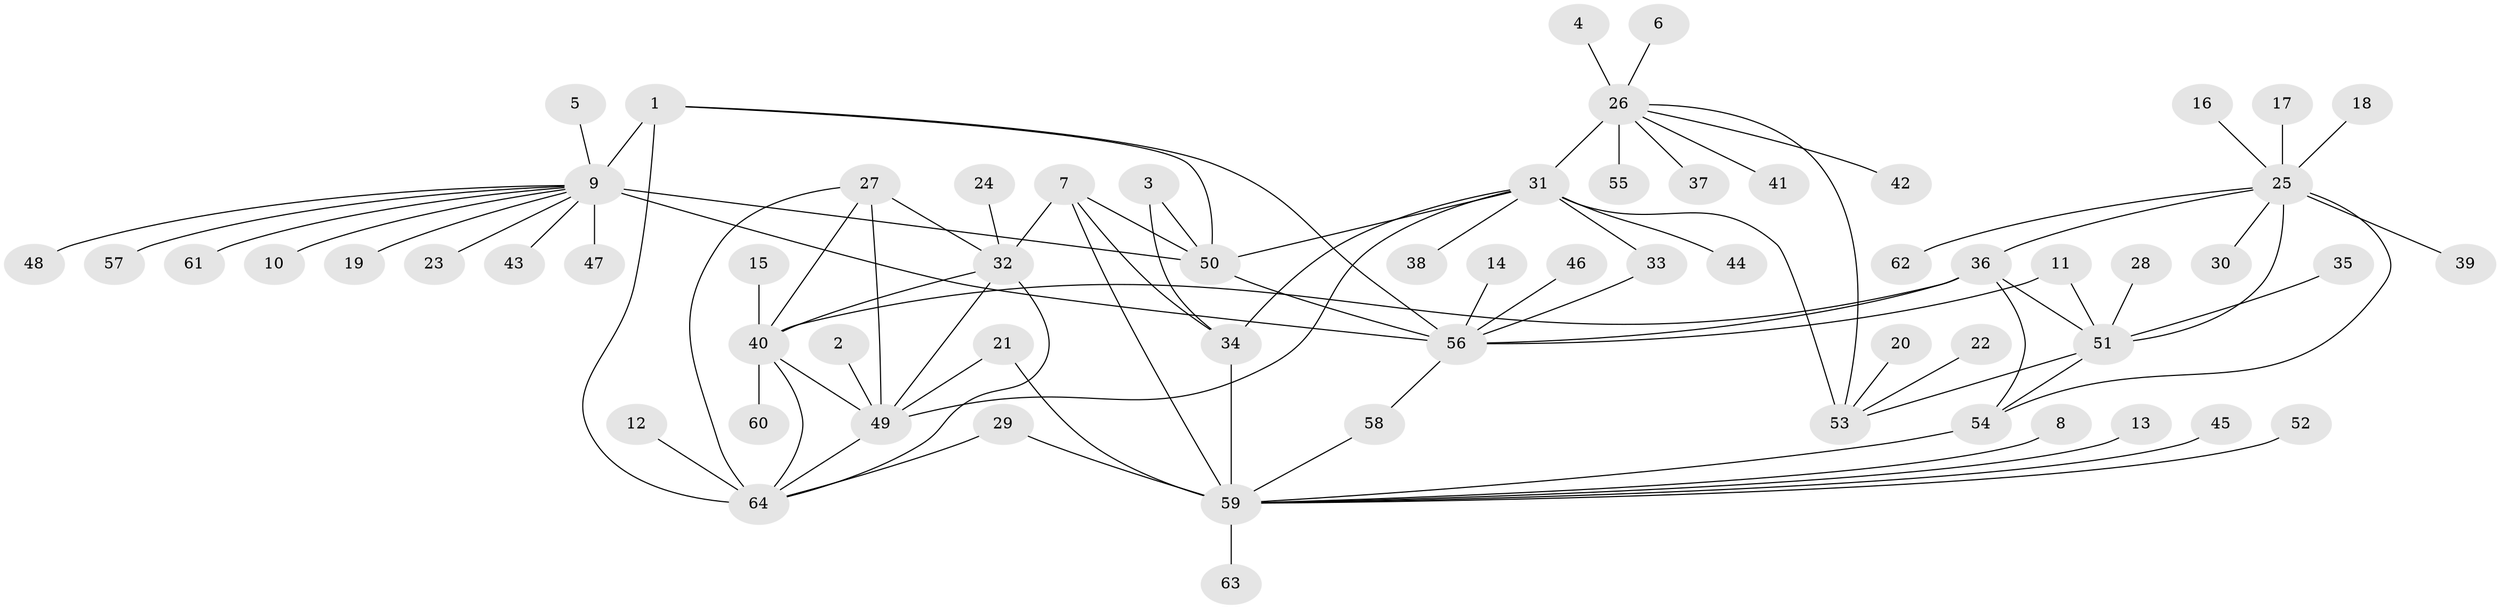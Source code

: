 // original degree distribution, {7: 0.046875, 8: 0.015625, 10: 0.046875, 9: 0.03125, 6: 0.0390625, 13: 0.0078125, 5: 0.0078125, 11: 0.03125, 15: 0.0078125, 3: 0.0234375, 2: 0.1640625, 1: 0.578125}
// Generated by graph-tools (version 1.1) at 2025/02/03/09/25 03:02:46]
// undirected, 64 vertices, 89 edges
graph export_dot {
graph [start="1"]
  node [color=gray90,style=filled];
  1;
  2;
  3;
  4;
  5;
  6;
  7;
  8;
  9;
  10;
  11;
  12;
  13;
  14;
  15;
  16;
  17;
  18;
  19;
  20;
  21;
  22;
  23;
  24;
  25;
  26;
  27;
  28;
  29;
  30;
  31;
  32;
  33;
  34;
  35;
  36;
  37;
  38;
  39;
  40;
  41;
  42;
  43;
  44;
  45;
  46;
  47;
  48;
  49;
  50;
  51;
  52;
  53;
  54;
  55;
  56;
  57;
  58;
  59;
  60;
  61;
  62;
  63;
  64;
  1 -- 9 [weight=3.0];
  1 -- 50 [weight=1.0];
  1 -- 56 [weight=1.0];
  1 -- 64 [weight=1.0];
  2 -- 49 [weight=1.0];
  3 -- 34 [weight=1.0];
  3 -- 50 [weight=1.0];
  4 -- 26 [weight=1.0];
  5 -- 9 [weight=1.0];
  6 -- 26 [weight=1.0];
  7 -- 32 [weight=1.0];
  7 -- 34 [weight=1.0];
  7 -- 50 [weight=1.0];
  7 -- 59 [weight=4.0];
  8 -- 59 [weight=1.0];
  9 -- 10 [weight=1.0];
  9 -- 19 [weight=1.0];
  9 -- 23 [weight=1.0];
  9 -- 43 [weight=1.0];
  9 -- 47 [weight=1.0];
  9 -- 48 [weight=1.0];
  9 -- 50 [weight=3.0];
  9 -- 56 [weight=3.0];
  9 -- 57 [weight=1.0];
  9 -- 61 [weight=1.0];
  11 -- 51 [weight=1.0];
  11 -- 56 [weight=1.0];
  12 -- 64 [weight=1.0];
  13 -- 59 [weight=1.0];
  14 -- 56 [weight=1.0];
  15 -- 40 [weight=1.0];
  16 -- 25 [weight=1.0];
  17 -- 25 [weight=1.0];
  18 -- 25 [weight=1.0];
  20 -- 53 [weight=1.0];
  21 -- 49 [weight=1.0];
  21 -- 59 [weight=1.0];
  22 -- 53 [weight=1.0];
  24 -- 32 [weight=1.0];
  25 -- 30 [weight=1.0];
  25 -- 36 [weight=1.0];
  25 -- 39 [weight=1.0];
  25 -- 51 [weight=3.0];
  25 -- 54 [weight=1.0];
  25 -- 62 [weight=1.0];
  26 -- 31 [weight=6.0];
  26 -- 37 [weight=1.0];
  26 -- 41 [weight=1.0];
  26 -- 42 [weight=1.0];
  26 -- 53 [weight=3.0];
  26 -- 55 [weight=1.0];
  27 -- 32 [weight=2.0];
  27 -- 40 [weight=2.0];
  27 -- 49 [weight=2.0];
  27 -- 64 [weight=2.0];
  28 -- 51 [weight=1.0];
  29 -- 59 [weight=1.0];
  29 -- 64 [weight=1.0];
  31 -- 33 [weight=1.0];
  31 -- 34 [weight=2.0];
  31 -- 38 [weight=1.0];
  31 -- 44 [weight=1.0];
  31 -- 49 [weight=1.0];
  31 -- 50 [weight=1.0];
  31 -- 53 [weight=2.0];
  32 -- 40 [weight=1.0];
  32 -- 49 [weight=1.0];
  32 -- 64 [weight=1.0];
  33 -- 56 [weight=1.0];
  34 -- 59 [weight=4.0];
  35 -- 51 [weight=1.0];
  36 -- 40 [weight=3.0];
  36 -- 51 [weight=3.0];
  36 -- 54 [weight=1.0];
  36 -- 56 [weight=2.0];
  40 -- 49 [weight=1.0];
  40 -- 60 [weight=1.0];
  40 -- 64 [weight=1.0];
  45 -- 59 [weight=1.0];
  46 -- 56 [weight=1.0];
  49 -- 64 [weight=1.0];
  50 -- 56 [weight=1.0];
  51 -- 53 [weight=1.0];
  51 -- 54 [weight=3.0];
  52 -- 59 [weight=1.0];
  54 -- 59 [weight=1.0];
  56 -- 58 [weight=1.0];
  58 -- 59 [weight=1.0];
  59 -- 63 [weight=1.0];
}
